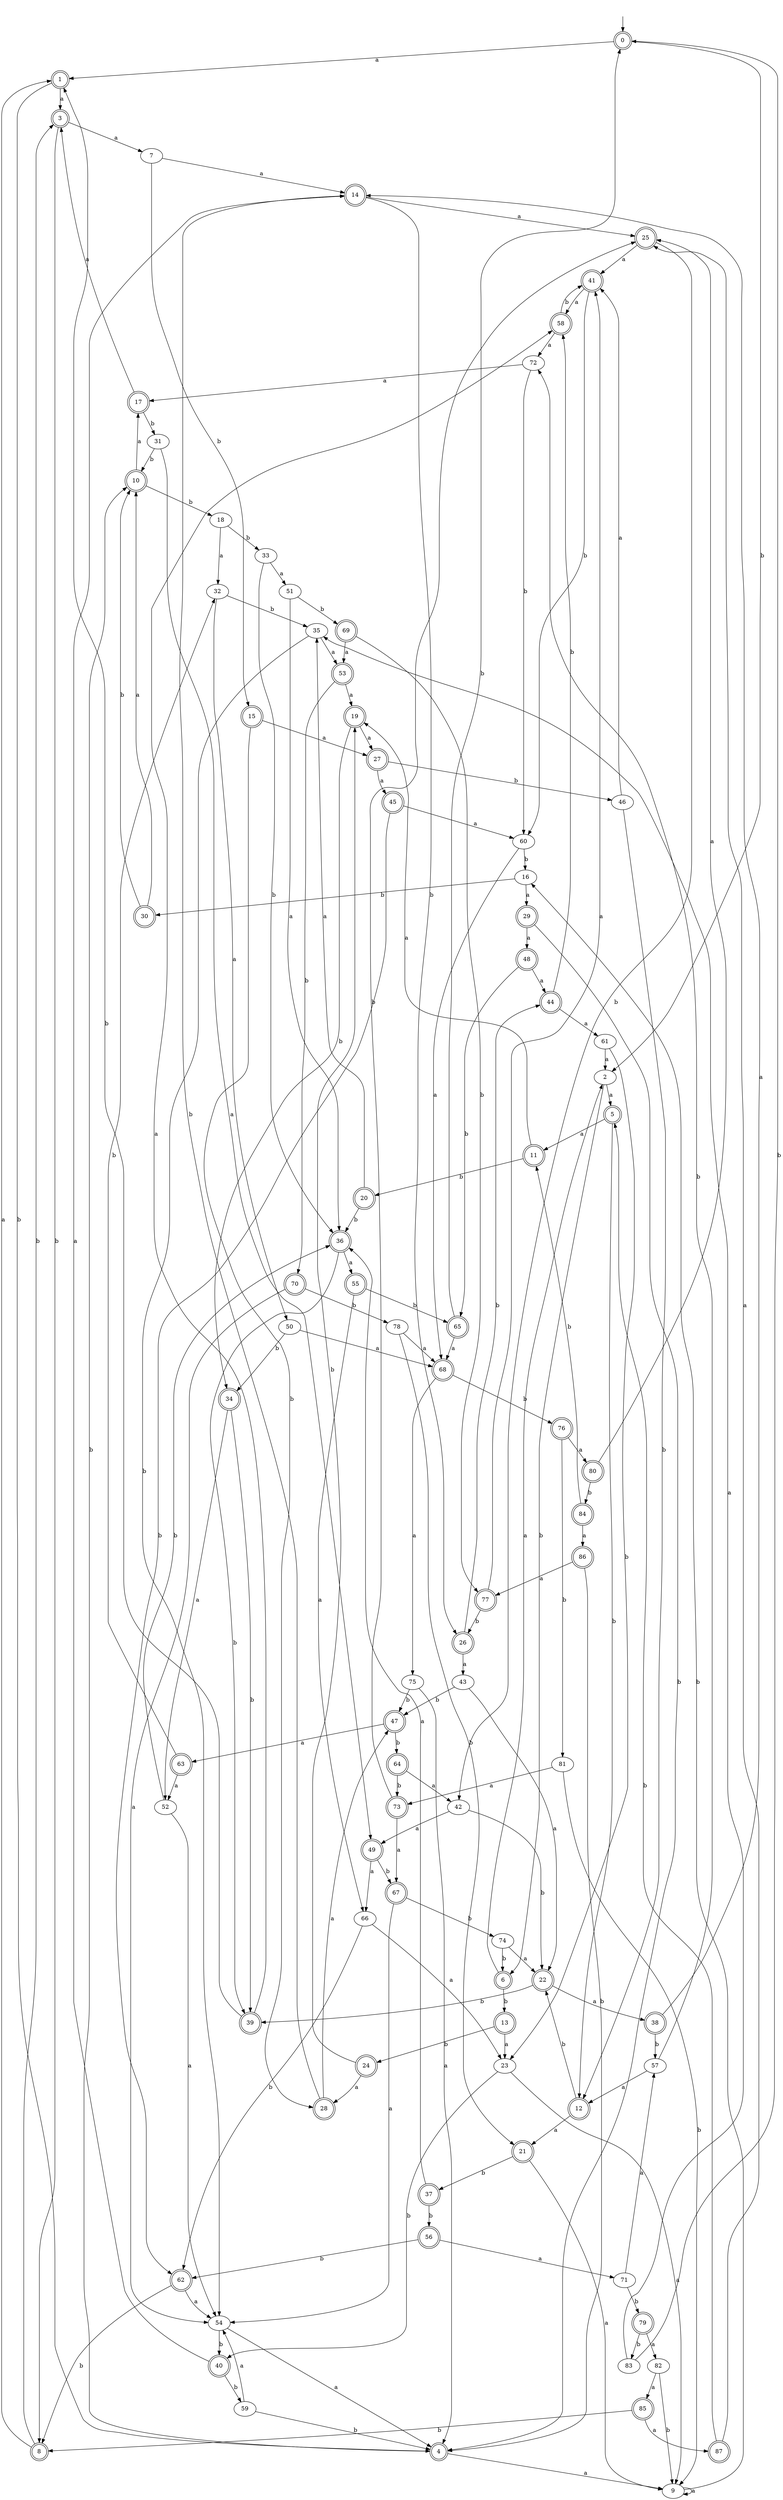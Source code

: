 digraph RandomDFA {
  __start0 [label="", shape=none];
  __start0 -> 0 [label=""];
  0 [shape=circle] [shape=doublecircle]
  0 -> 1 [label="a"]
  0 -> 2 [label="b"]
  1 [shape=doublecircle]
  1 -> 3 [label="a"]
  1 -> 4 [label="b"]
  2
  2 -> 5 [label="a"]
  2 -> 6 [label="b"]
  3 [shape=doublecircle]
  3 -> 7 [label="a"]
  3 -> 8 [label="b"]
  4 [shape=doublecircle]
  4 -> 9 [label="a"]
  4 -> 10 [label="b"]
  5 [shape=doublecircle]
  5 -> 11 [label="a"]
  5 -> 12 [label="b"]
  6 [shape=doublecircle]
  6 -> 2 [label="a"]
  6 -> 13 [label="b"]
  7
  7 -> 14 [label="a"]
  7 -> 15 [label="b"]
  8 [shape=doublecircle]
  8 -> 1 [label="a"]
  8 -> 3 [label="b"]
  9
  9 -> 9 [label="a"]
  9 -> 16 [label="b"]
  10 [shape=doublecircle]
  10 -> 17 [label="a"]
  10 -> 18 [label="b"]
  11 [shape=doublecircle]
  11 -> 19 [label="a"]
  11 -> 20 [label="b"]
  12 [shape=doublecircle]
  12 -> 21 [label="a"]
  12 -> 22 [label="b"]
  13 [shape=doublecircle]
  13 -> 23 [label="a"]
  13 -> 24 [label="b"]
  14 [shape=doublecircle]
  14 -> 25 [label="a"]
  14 -> 26 [label="b"]
  15 [shape=doublecircle]
  15 -> 27 [label="a"]
  15 -> 28 [label="b"]
  16
  16 -> 29 [label="a"]
  16 -> 30 [label="b"]
  17 [shape=doublecircle]
  17 -> 3 [label="a"]
  17 -> 31 [label="b"]
  18
  18 -> 32 [label="a"]
  18 -> 33 [label="b"]
  19 [shape=doublecircle]
  19 -> 27 [label="a"]
  19 -> 34 [label="b"]
  20 [shape=doublecircle]
  20 -> 35 [label="a"]
  20 -> 36 [label="b"]
  21 [shape=doublecircle]
  21 -> 9 [label="a"]
  21 -> 37 [label="b"]
  22 [shape=doublecircle]
  22 -> 38 [label="a"]
  22 -> 39 [label="b"]
  23
  23 -> 9 [label="a"]
  23 -> 40 [label="b"]
  24 [shape=doublecircle]
  24 -> 28 [label="a"]
  24 -> 19 [label="b"]
  25 [shape=doublecircle]
  25 -> 41 [label="a"]
  25 -> 42 [label="b"]
  26 [shape=doublecircle]
  26 -> 43 [label="a"]
  26 -> 44 [label="b"]
  27 [shape=doublecircle]
  27 -> 45 [label="a"]
  27 -> 46 [label="b"]
  28 [shape=doublecircle]
  28 -> 47 [label="a"]
  28 -> 14 [label="b"]
  29 [shape=doublecircle]
  29 -> 48 [label="a"]
  29 -> 4 [label="b"]
  30 [shape=doublecircle]
  30 -> 10 [label="a"]
  30 -> 10 [label="b"]
  31
  31 -> 49 [label="a"]
  31 -> 10 [label="b"]
  32
  32 -> 50 [label="a"]
  32 -> 35 [label="b"]
  33
  33 -> 51 [label="a"]
  33 -> 36 [label="b"]
  34 [shape=doublecircle]
  34 -> 52 [label="a"]
  34 -> 39 [label="b"]
  35
  35 -> 53 [label="a"]
  35 -> 54 [label="b"]
  36 [shape=doublecircle]
  36 -> 55 [label="a"]
  36 -> 39 [label="b"]
  37 [shape=doublecircle]
  37 -> 36 [label="a"]
  37 -> 56 [label="b"]
  38 [shape=doublecircle]
  38 -> 14 [label="a"]
  38 -> 57 [label="b"]
  39 [shape=doublecircle]
  39 -> 58 [label="a"]
  39 -> 1 [label="b"]
  40 [shape=doublecircle]
  40 -> 14 [label="a"]
  40 -> 59 [label="b"]
  41 [shape=doublecircle]
  41 -> 58 [label="a"]
  41 -> 60 [label="b"]
  42
  42 -> 49 [label="a"]
  42 -> 22 [label="b"]
  43
  43 -> 22 [label="a"]
  43 -> 47 [label="b"]
  44 [shape=doublecircle]
  44 -> 61 [label="a"]
  44 -> 58 [label="b"]
  45 [shape=doublecircle]
  45 -> 60 [label="a"]
  45 -> 62 [label="b"]
  46
  46 -> 41 [label="a"]
  46 -> 12 [label="b"]
  47 [shape=doublecircle]
  47 -> 63 [label="a"]
  47 -> 64 [label="b"]
  48 [shape=doublecircle]
  48 -> 44 [label="a"]
  48 -> 65 [label="b"]
  49 [shape=doublecircle]
  49 -> 66 [label="a"]
  49 -> 67 [label="b"]
  50
  50 -> 68 [label="a"]
  50 -> 34 [label="b"]
  51
  51 -> 36 [label="a"]
  51 -> 69 [label="b"]
  52
  52 -> 54 [label="a"]
  52 -> 36 [label="b"]
  53 [shape=doublecircle]
  53 -> 19 [label="a"]
  53 -> 70 [label="b"]
  54
  54 -> 4 [label="a"]
  54 -> 40 [label="b"]
  55 [shape=doublecircle]
  55 -> 66 [label="a"]
  55 -> 65 [label="b"]
  56 [shape=doublecircle]
  56 -> 71 [label="a"]
  56 -> 62 [label="b"]
  57
  57 -> 12 [label="a"]
  57 -> 72 [label="b"]
  58 [shape=doublecircle]
  58 -> 72 [label="a"]
  58 -> 41 [label="b"]
  59
  59 -> 54 [label="a"]
  59 -> 4 [label="b"]
  60
  60 -> 68 [label="a"]
  60 -> 16 [label="b"]
  61
  61 -> 2 [label="a"]
  61 -> 23 [label="b"]
  62 [shape=doublecircle]
  62 -> 54 [label="a"]
  62 -> 8 [label="b"]
  63 [shape=doublecircle]
  63 -> 52 [label="a"]
  63 -> 32 [label="b"]
  64 [shape=doublecircle]
  64 -> 42 [label="a"]
  64 -> 73 [label="b"]
  65 [shape=doublecircle]
  65 -> 68 [label="a"]
  65 -> 0 [label="b"]
  66
  66 -> 23 [label="a"]
  66 -> 62 [label="b"]
  67 [shape=doublecircle]
  67 -> 54 [label="a"]
  67 -> 74 [label="b"]
  68 [shape=doublecircle]
  68 -> 75 [label="a"]
  68 -> 76 [label="b"]
  69 [shape=doublecircle]
  69 -> 53 [label="a"]
  69 -> 77 [label="b"]
  70 [shape=doublecircle]
  70 -> 54 [label="a"]
  70 -> 78 [label="b"]
  71
  71 -> 57 [label="a"]
  71 -> 79 [label="b"]
  72
  72 -> 17 [label="a"]
  72 -> 60 [label="b"]
  73 [shape=doublecircle]
  73 -> 67 [label="a"]
  73 -> 25 [label="b"]
  74
  74 -> 22 [label="a"]
  74 -> 6 [label="b"]
  75
  75 -> 4 [label="a"]
  75 -> 47 [label="b"]
  76 [shape=doublecircle]
  76 -> 80 [label="a"]
  76 -> 81 [label="b"]
  77 [shape=doublecircle]
  77 -> 41 [label="a"]
  77 -> 26 [label="b"]
  78
  78 -> 68 [label="a"]
  78 -> 21 [label="b"]
  79 [shape=doublecircle]
  79 -> 82 [label="a"]
  79 -> 83 [label="b"]
  80 [shape=doublecircle]
  80 -> 25 [label="a"]
  80 -> 84 [label="b"]
  81
  81 -> 73 [label="a"]
  81 -> 9 [label="b"]
  82
  82 -> 85 [label="a"]
  82 -> 9 [label="b"]
  83
  83 -> 35 [label="a"]
  83 -> 0 [label="b"]
  84 [shape=doublecircle]
  84 -> 86 [label="a"]
  84 -> 11 [label="b"]
  85 [shape=doublecircle]
  85 -> 87 [label="a"]
  85 -> 8 [label="b"]
  86 [shape=doublecircle]
  86 -> 77 [label="a"]
  86 -> 4 [label="b"]
  87 [shape=doublecircle]
  87 -> 25 [label="a"]
  87 -> 5 [label="b"]
}
